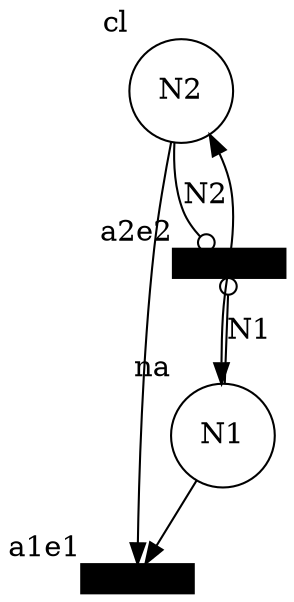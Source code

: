 digraph G {
	cl [shape=circle,xlabel="cl",label="N2"];
	na [shape=circle,xlabel="na",label="N1"];
	a1e1 [shape=rect,fixedsize=true,height=0.2,style=filled,fillcolor=black,xlabel="a1e1",label=""];
	a2e2 [shape=rect,fixedsize=true,height=0.2,style=filled,fillcolor=black,xlabel="a2e2",label=""];
	na -> a1e1;
	cl -> a1e1;
	na -> a2e2 [arrowhead=odot,label="N1"];
	cl -> a2e2 [arrowhead=odot,label="N2"];
	a2e2 -> cl;
	a2e2 -> na;
}
